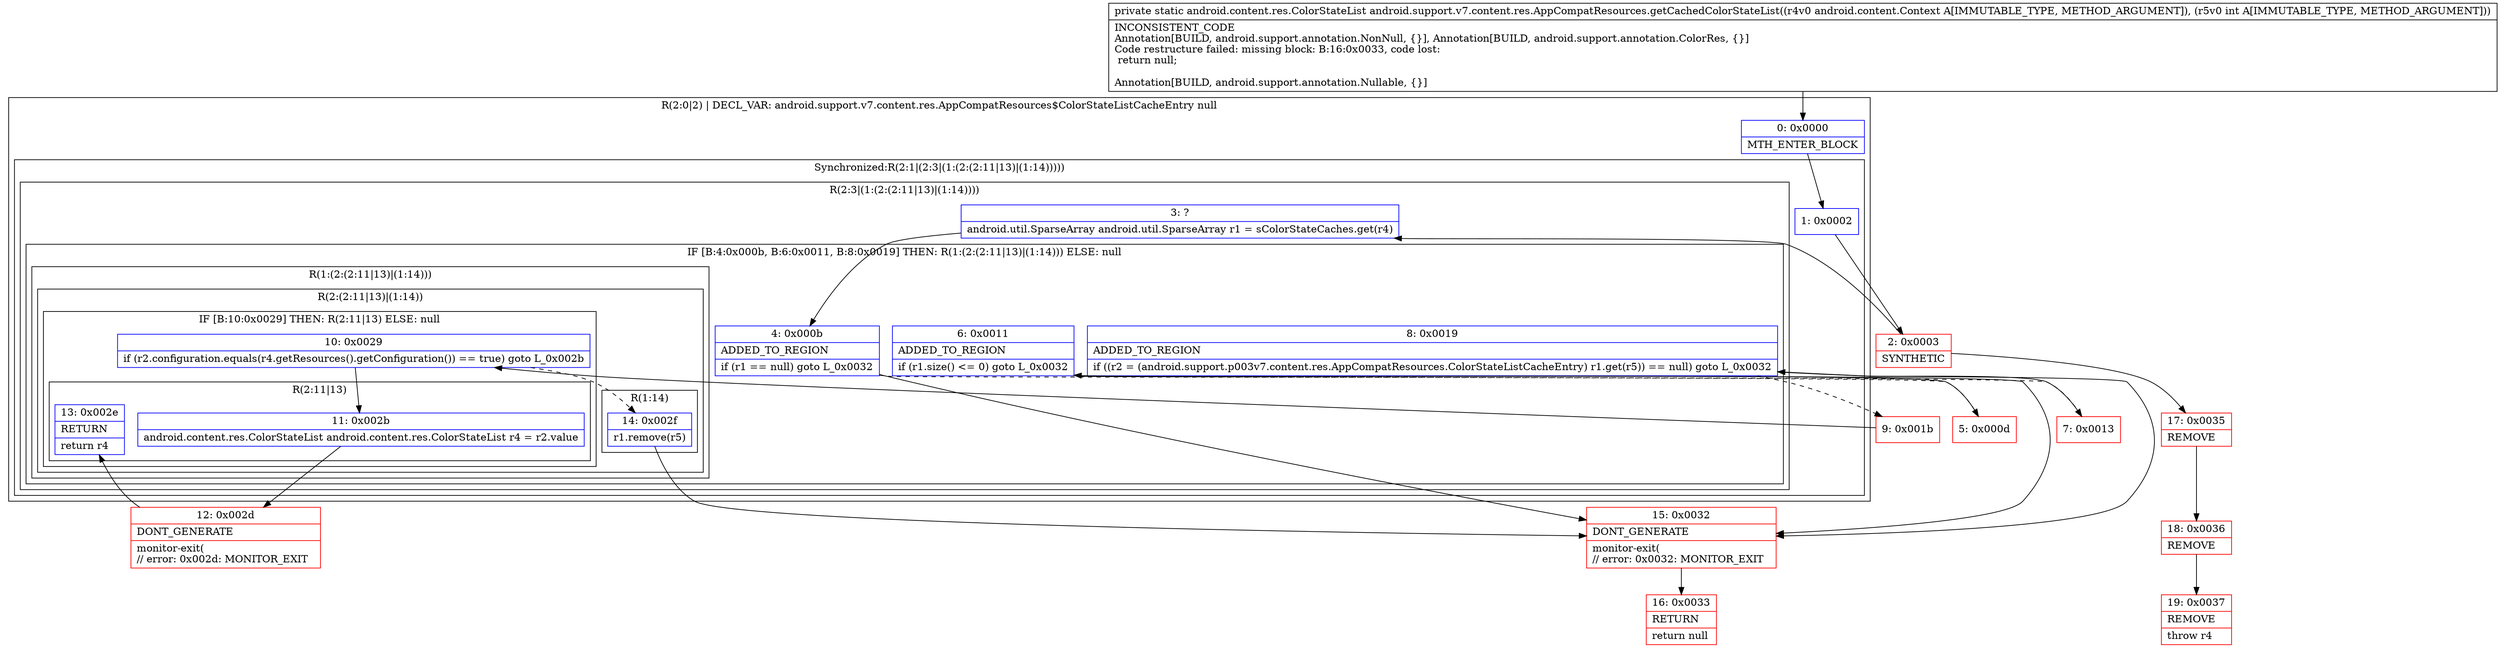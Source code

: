 digraph "CFG forandroid.support.v7.content.res.AppCompatResources.getCachedColorStateList(Landroid\/content\/Context;I)Landroid\/content\/res\/ColorStateList;" {
subgraph cluster_Region_1371021855 {
label = "R(2:0|2) | DECL_VAR: android.support.v7.content.res.AppCompatResources$ColorStateListCacheEntry null\l";
node [shape=record,color=blue];
Node_0 [shape=record,label="{0\:\ 0x0000|MTH_ENTER_BLOCK\l}"];
subgraph cluster_SynchronizedRegion_2029450079 {
label = "Synchronized:R(2:1|(2:3|(1:(2:(2:11|13)|(1:14)))))";
node [shape=record,color=blue];
Node_1 [shape=record,label="{1\:\ 0x0002}"];
subgraph cluster_Region_469275646 {
label = "R(2:3|(1:(2:(2:11|13)|(1:14))))";
node [shape=record,color=blue];
Node_3 [shape=record,label="{3\:\ ?|android.util.SparseArray android.util.SparseArray r1 = sColorStateCaches.get(r4)\l}"];
subgraph cluster_IfRegion_146194061 {
label = "IF [B:4:0x000b, B:6:0x0011, B:8:0x0019] THEN: R(1:(2:(2:11|13)|(1:14))) ELSE: null";
node [shape=record,color=blue];
Node_4 [shape=record,label="{4\:\ 0x000b|ADDED_TO_REGION\l|if (r1 == null) goto L_0x0032\l}"];
Node_6 [shape=record,label="{6\:\ 0x0011|ADDED_TO_REGION\l|if (r1.size() \<= 0) goto L_0x0032\l}"];
Node_8 [shape=record,label="{8\:\ 0x0019|ADDED_TO_REGION\l|if ((r2 = (android.support.p003v7.content.res.AppCompatResources.ColorStateListCacheEntry) r1.get(r5)) == null) goto L_0x0032\l}"];
subgraph cluster_Region_284124074 {
label = "R(1:(2:(2:11|13)|(1:14)))";
node [shape=record,color=blue];
subgraph cluster_Region_718742185 {
label = "R(2:(2:11|13)|(1:14))";
node [shape=record,color=blue];
subgraph cluster_IfRegion_980374838 {
label = "IF [B:10:0x0029] THEN: R(2:11|13) ELSE: null";
node [shape=record,color=blue];
Node_10 [shape=record,label="{10\:\ 0x0029|if (r2.configuration.equals(r4.getResources().getConfiguration()) == true) goto L_0x002b\l}"];
subgraph cluster_Region_789971138 {
label = "R(2:11|13)";
node [shape=record,color=blue];
Node_11 [shape=record,label="{11\:\ 0x002b|android.content.res.ColorStateList android.content.res.ColorStateList r4 = r2.value\l}"];
Node_13 [shape=record,label="{13\:\ 0x002e|RETURN\l|return r4\l}"];
}
}
subgraph cluster_Region_1670597879 {
label = "R(1:14)";
node [shape=record,color=blue];
Node_14 [shape=record,label="{14\:\ 0x002f|r1.remove(r5)\l}"];
}
}
}
}
}
}
}
Node_2 [shape=record,color=red,label="{2\:\ 0x0003|SYNTHETIC\l}"];
Node_5 [shape=record,color=red,label="{5\:\ 0x000d}"];
Node_7 [shape=record,color=red,label="{7\:\ 0x0013}"];
Node_9 [shape=record,color=red,label="{9\:\ 0x001b}"];
Node_12 [shape=record,color=red,label="{12\:\ 0x002d|DONT_GENERATE\l|monitor\-exit(\l\/\/ error: 0x002d: MONITOR_EXIT  \l}"];
Node_15 [shape=record,color=red,label="{15\:\ 0x0032|DONT_GENERATE\l|monitor\-exit(\l\/\/ error: 0x0032: MONITOR_EXIT  \l}"];
Node_16 [shape=record,color=red,label="{16\:\ 0x0033|RETURN\l|return null\l}"];
Node_17 [shape=record,color=red,label="{17\:\ 0x0035|REMOVE\l}"];
Node_18 [shape=record,color=red,label="{18\:\ 0x0036|REMOVE\l}"];
Node_19 [shape=record,color=red,label="{19\:\ 0x0037|REMOVE\l|throw r4\l}"];
MethodNode[shape=record,label="{private static android.content.res.ColorStateList android.support.v7.content.res.AppCompatResources.getCachedColorStateList((r4v0 android.content.Context A[IMMUTABLE_TYPE, METHOD_ARGUMENT]), (r5v0 int A[IMMUTABLE_TYPE, METHOD_ARGUMENT]))  | INCONSISTENT_CODE\lAnnotation[BUILD, android.support.annotation.NonNull, \{\}], Annotation[BUILD, android.support.annotation.ColorRes, \{\}]\lCode restructure failed: missing block: B:16:0x0033, code lost:\l    return null;\l\lAnnotation[BUILD, android.support.annotation.Nullable, \{\}]\l}"];
MethodNode -> Node_0;
Node_0 -> Node_1;
Node_1 -> Node_2;
Node_3 -> Node_4;
Node_4 -> Node_5[style=dashed];
Node_4 -> Node_15;
Node_6 -> Node_7[style=dashed];
Node_6 -> Node_15;
Node_8 -> Node_9[style=dashed];
Node_8 -> Node_15;
Node_10 -> Node_11;
Node_10 -> Node_14[style=dashed];
Node_11 -> Node_12;
Node_14 -> Node_15;
Node_2 -> Node_3;
Node_2 -> Node_17;
Node_5 -> Node_6;
Node_7 -> Node_8;
Node_9 -> Node_10;
Node_12 -> Node_13;
Node_15 -> Node_16;
Node_17 -> Node_18;
Node_18 -> Node_19;
}

